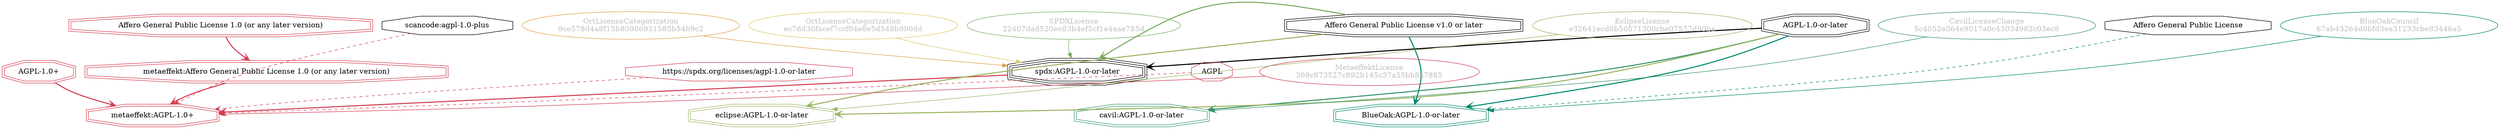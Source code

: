 strict digraph {
    node [shape=box];
    graph [splines=curved];
    81 [label="SPDXLicense\n22407dad520ee83b4ef5cf1e4aae785d"
       ,fontcolor=gray
       ,color="#78ab63"
       ,fillcolor="beige;1"
       ,shape=ellipse];
    82 [label="spdx:AGPL-1.0-or-later"
       ,shape=tripleoctagon];
    83 [label="AGPL-1.0-or-later"
       ,shape=doubleoctagon];
    84 [label="Affero General Public License v1.0 or later"
       ,shape=doubleoctagon];
    8768 [label="Affero General Public License"
         ,shape=octagon];
    8771 [label="BlueOakCouncil\n67ab43264d9bfd3ea31233cbe83446a5"
         ,fontcolor=gray
         ,color="#00876c"
         ,fillcolor="beige;1"
         ,shape=ellipse];
    8772 [label="BlueOak:AGPL-1.0-or-later"
         ,color="#00876c"
         ,shape=doubleoctagon];
    10957 [label="scancode:agpl-1.0-plus"
          ,shape=octagon];
    27985 [label="OrtLicenseCategorization\n9ce578d4a8f15b80906931585b54b9c2"
          ,fontcolor=gray
          ,color="#e09d4b"
          ,fillcolor="beige;1"
          ,shape=ellipse];
    34853 [label="OrtLicenseCategorization\nec7dd30facef7ccf04e8e5d548b090dd"
          ,fontcolor=gray
          ,color="#dac767"
          ,fillcolor="beige;1"
          ,shape=ellipse];
    35844 [label="CavilLicenseChange\n5c4052e364e9017a0c43034982c03ec8"
          ,fontcolor=gray
          ,color="#379469"
          ,fillcolor="beige;1"
          ,shape=ellipse];
    35845 [label="cavil:AGPL-1.0-or-later"
          ,color="#379469"
          ,shape=doubleoctagon];
    38409 [label=AGPL
          ,color="#d43d51"
          ,shape=octagon];
    38410 [label="MetaeffektLicense\n369c873527c892b145c37a55bb8a7885"
          ,fontcolor=gray
          ,color="#d43d51"
          ,fillcolor="beige;1"
          ,shape=ellipse];
    38411 [label="metaeffekt:AGPL-1.0+"
          ,color="#d43d51"
          ,shape=doubleoctagon];
    38412 [label="AGPL-1.0+"
          ,color="#d43d51"
          ,shape=doubleoctagon];
    38413 [label="metaeffekt:Affero General Public License 1.0 (or any later version)"
          ,color="#d43d51"
          ,shape=doubleoctagon];
    38414 [label="Affero General Public License 1.0 (or any later version)"
          ,color="#d43d51"
          ,shape=doubleoctagon];
    38415 [label="https://spdx.org/licenses/agpl-1.0-or-later"
          ,color="#d43d51"
          ,shape=octagon];
    53819 [label="EclipseLicense\ne32641ecd0b50571300cbe07577d99ba"
          ,fontcolor=gray
          ,color="#98b561"
          ,fillcolor="beige;1"
          ,shape=ellipse];
    53820 [label="eclipse:AGPL-1.0-or-later"
          ,color="#98b561"
          ,shape=doubleoctagon];
    81 -> 82 [weight=0.5
             ,color="#78ab63"];
    82 -> 38411 [style=bold
                ,arrowhead=vee
                ,weight=0.7
                ,color="#d43d51"];
    83 -> 82 [style=bold
             ,arrowhead=vee
             ,weight=0.7];
    83 -> 8772 [style=bold
               ,arrowhead=vee
               ,weight=0.7
               ,color="#00876c"];
    83 -> 35845 [style=bold
                ,arrowhead=vee
                ,weight=0.7
                ,color="#379469"];
    83 -> 35845 [style=bold
                ,arrowhead=vee
                ,weight=0.7
                ,color="#379469"];
    83 -> 53820 [style=bold
                ,arrowhead=vee
                ,weight=0.7
                ,color="#98b561"];
    84 -> 82 [style=bold
             ,arrowhead=vee
             ,weight=0.7
             ,color="#78ab63"];
    84 -> 8772 [style=bold
               ,arrowhead=vee
               ,weight=0.7
               ,color="#00876c"];
    84 -> 53820 [style=bold
                ,arrowhead=vee
                ,weight=0.7
                ,color="#98b561"];
    8768 -> 8772 [style=dashed
                 ,arrowhead=vee
                 ,weight=0.5
                 ,color="#00876c"];
    8771 -> 8772 [weight=0.5
                 ,color="#00876c"];
    10957 -> 38411 [style=dashed
                   ,arrowhead=vee
                   ,weight=0.5
                   ,color="#d43d51"];
    27985 -> 82 [weight=0.5
                ,color="#e09d4b"];
    34853 -> 82 [weight=0.5
                ,color="#dac767"];
    35844 -> 35845 [weight=0.5
                   ,color="#379469"];
    38409 -> 38411 [style=dashed
                   ,arrowhead=vee
                   ,weight=0.5
                   ,color="#d43d51"];
    38410 -> 38411 [weight=0.5
                   ,color="#d43d51"];
    38412 -> 38411 [style=bold
                   ,arrowhead=vee
                   ,weight=0.7
                   ,color="#d43d51"];
    38413 -> 38411 [style=bold
                   ,arrowhead=vee
                   ,weight=0.7
                   ,color="#d43d51"];
    38414 -> 38413 [style=bold
                   ,arrowhead=vee
                   ,weight=0.7
                   ,color="#d43d51"];
    38415 -> 38411 [style=dashed
                   ,arrowhead=vee
                   ,weight=0.5
                   ,color="#d43d51"];
    53819 -> 53820 [weight=0.5
                   ,color="#98b561"];
}
